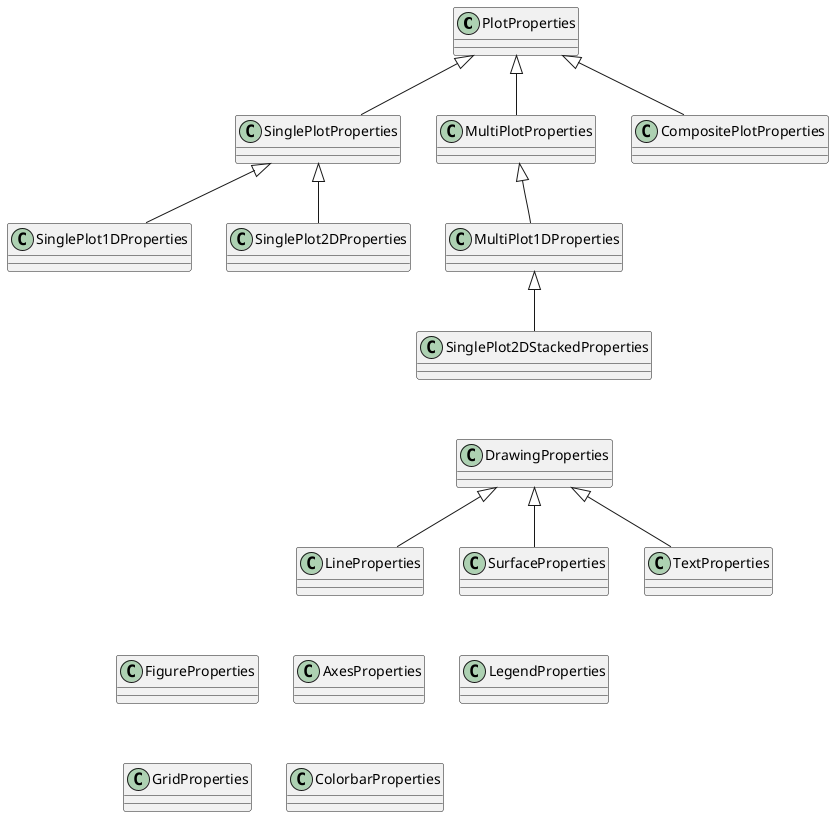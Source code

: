 @startuml

class PlotProperties {
}

class SinglePlotProperties extends PlotProperties {
}

class MultiPlotProperties extends PlotProperties {
}

class CompositePlotProperties extends PlotProperties {
}

class SinglePlot1DProperties extends SinglePlotProperties {
}

class SinglePlot2DProperties extends SinglePlotProperties{
}

class SinglePlot2DStackedProperties extends MultiPlot1DProperties {
}

class MultiPlot1DProperties extends MultiPlotProperties{
}

class DrawingProperties {
}
class LineProperties extends DrawingProperties {
}
class SurfaceProperties extends DrawingProperties {
}
class TextProperties extends DrawingProperties {
}

class AxesProperties {
}
class ColorbarProperties {
}
class FigureProperties {
}
class GridProperties {
}
class LegendProperties {
}

SinglePlotProperties -[hidden]> MultiPlotProperties
MultiPlotProperties -[hidden]> CompositePlotProperties

SinglePlot2DStackedProperties -[hidden]-> DrawingProperties

FigureProperties -[hidden]> AxesProperties
AxesProperties -[hidden]> LegendProperties
SurfaceProperties -[hidden]-> LegendProperties

FigureProperties -[hidden]-> GridProperties
GridProperties -[hidden]> ColorbarProperties
@enduml
